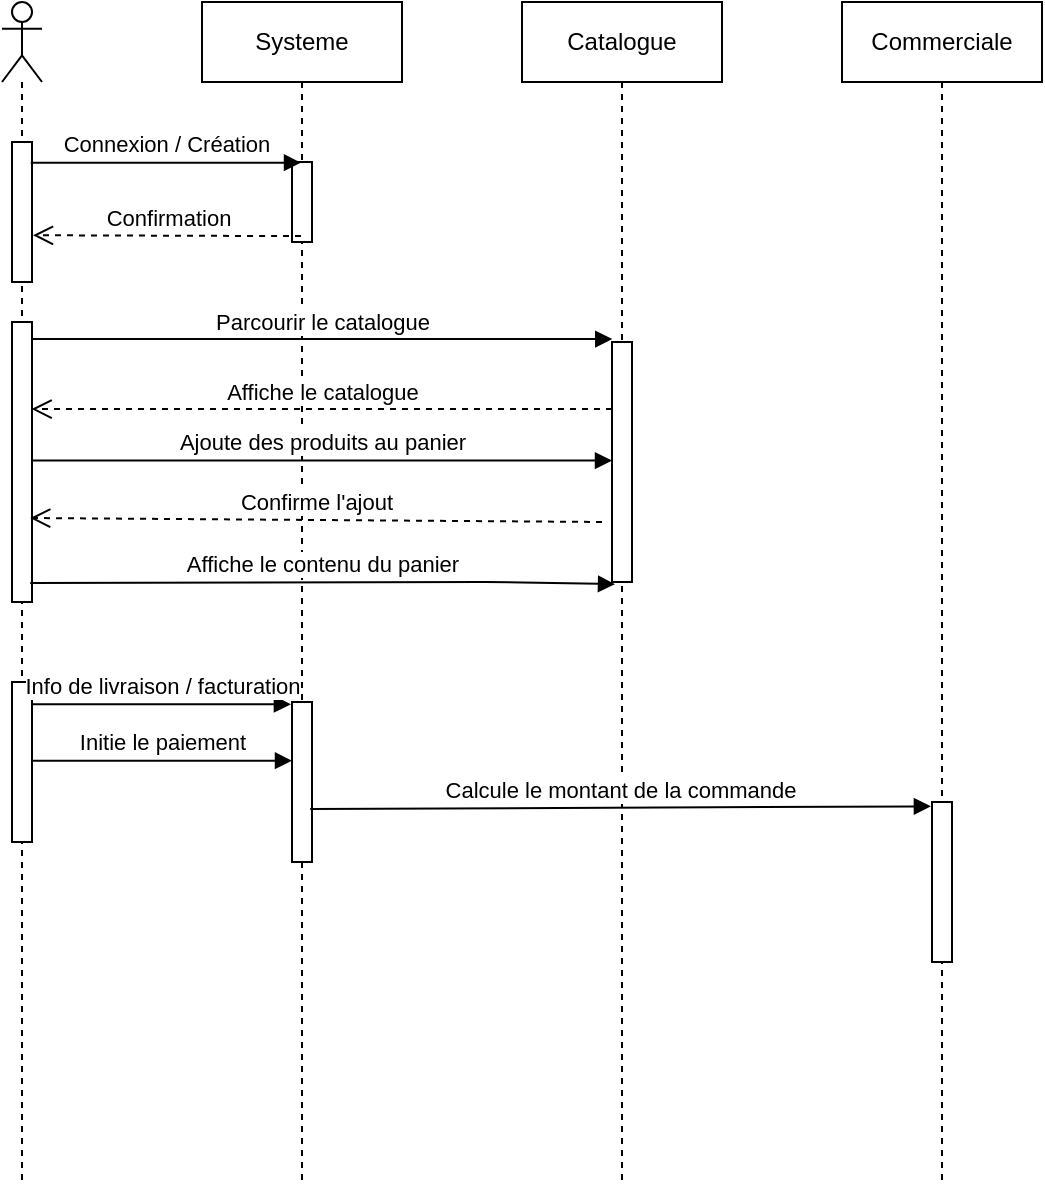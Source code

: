 <mxfile>
    <diagram id="s4ljH05xJMDupNafC5nw" name="Page-1">
        <mxGraphModel dx="779" dy="552" grid="1" gridSize="10" guides="1" tooltips="1" connect="1" arrows="1" fold="1" page="1" pageScale="1" pageWidth="827" pageHeight="1169" math="0" shadow="0">
            <root>
                <mxCell id="0"/>
                <mxCell id="1" parent="0"/>
                <mxCell id="5" value="" style="shape=umlLifeline;participant=umlActor;perimeter=lifelinePerimeter;whiteSpace=wrap;html=1;container=1;collapsible=0;recursiveResize=0;verticalAlign=top;spacingTop=36;outlineConnect=0;" vertex="1" parent="1">
                    <mxGeometry x="120" y="50" width="20" height="590" as="geometry"/>
                </mxCell>
                <mxCell id="10" value="" style="html=1;points=[];perimeter=orthogonalPerimeter;" vertex="1" parent="5">
                    <mxGeometry x="5" y="70" width="10" height="70" as="geometry"/>
                </mxCell>
                <mxCell id="13" value="" style="html=1;points=[];perimeter=orthogonalPerimeter;" vertex="1" parent="5">
                    <mxGeometry x="5" y="160" width="10" height="140" as="geometry"/>
                </mxCell>
                <mxCell id="25" value="" style="html=1;points=[];perimeter=orthogonalPerimeter;" vertex="1" parent="5">
                    <mxGeometry x="5" y="340" width="10" height="80" as="geometry"/>
                </mxCell>
                <mxCell id="7" value="Systeme" style="shape=umlLifeline;perimeter=lifelinePerimeter;whiteSpace=wrap;html=1;container=1;collapsible=0;recursiveResize=0;outlineConnect=0;" vertex="1" parent="1">
                    <mxGeometry x="220" y="50" width="100" height="590" as="geometry"/>
                </mxCell>
                <mxCell id="24" value="" style="html=1;points=[];perimeter=orthogonalPerimeter;" vertex="1" parent="7">
                    <mxGeometry x="45" y="80" width="10" height="40" as="geometry"/>
                </mxCell>
                <mxCell id="26" value="" style="html=1;points=[];perimeter=orthogonalPerimeter;" vertex="1" parent="7">
                    <mxGeometry x="45" y="350" width="10" height="80" as="geometry"/>
                </mxCell>
                <mxCell id="8" value="Catalogue" style="shape=umlLifeline;perimeter=lifelinePerimeter;whiteSpace=wrap;html=1;container=1;collapsible=0;recursiveResize=0;outlineConnect=0;" vertex="1" parent="1">
                    <mxGeometry x="380" y="50" width="100" height="590" as="geometry"/>
                </mxCell>
                <mxCell id="16" value="" style="html=1;points=[];perimeter=orthogonalPerimeter;" vertex="1" parent="8">
                    <mxGeometry x="45" y="170" width="10" height="120" as="geometry"/>
                </mxCell>
                <mxCell id="9" value="Commerciale" style="shape=umlLifeline;perimeter=lifelinePerimeter;whiteSpace=wrap;html=1;container=1;collapsible=0;recursiveResize=0;outlineConnect=0;" vertex="1" parent="1">
                    <mxGeometry x="540" y="50" width="100" height="590" as="geometry"/>
                </mxCell>
                <mxCell id="29" value="" style="html=1;points=[];perimeter=orthogonalPerimeter;" vertex="1" parent="9">
                    <mxGeometry x="45" y="400" width="10" height="80" as="geometry"/>
                </mxCell>
                <mxCell id="11" value="Connexion / Création" style="html=1;verticalAlign=bottom;endArrow=block;exitX=0.938;exitY=0.148;exitDx=0;exitDy=0;exitPerimeter=0;" edge="1" parent="1" source="10" target="7">
                    <mxGeometry width="80" relative="1" as="geometry">
                        <mxPoint x="110" y="170" as="sourcePoint"/>
                        <mxPoint x="190" y="170" as="targetPoint"/>
                    </mxGeometry>
                </mxCell>
                <mxCell id="12" value="Confirmation" style="html=1;verticalAlign=bottom;endArrow=open;dashed=1;endSize=8;entryX=1.048;entryY=0.666;entryDx=0;entryDy=0;entryPerimeter=0;" edge="1" parent="1" source="7" target="10">
                    <mxGeometry relative="1" as="geometry">
                        <mxPoint x="240" y="180" as="sourcePoint"/>
                        <mxPoint x="160" y="167" as="targetPoint"/>
                        <Array as="points">
                            <mxPoint x="250" y="167"/>
                        </Array>
                    </mxGeometry>
                </mxCell>
                <mxCell id="15" value="Parcourir le catalogue" style="html=1;verticalAlign=bottom;endArrow=block;entryX=0.014;entryY=-0.012;entryDx=0;entryDy=0;entryPerimeter=0;" edge="1" parent="1" source="13" target="16">
                    <mxGeometry width="80" relative="1" as="geometry">
                        <mxPoint x="150" y="220" as="sourcePoint"/>
                        <mxPoint x="240" y="220" as="targetPoint"/>
                    </mxGeometry>
                </mxCell>
                <mxCell id="17" value="Affiche le catalogue" style="html=1;verticalAlign=bottom;endArrow=open;dashed=1;endSize=8;entryX=0.979;entryY=0.311;entryDx=0;entryDy=0;entryPerimeter=0;" edge="1" parent="1" source="16" target="13">
                    <mxGeometry relative="1" as="geometry">
                        <mxPoint x="400" y="250" as="sourcePoint"/>
                        <mxPoint x="160" y="250" as="targetPoint"/>
                    </mxGeometry>
                </mxCell>
                <mxCell id="18" value="Ajoute des produits au panier" style="html=1;verticalAlign=bottom;endArrow=block;exitX=1.048;exitY=0.495;exitDx=0;exitDy=0;exitPerimeter=0;" edge="1" parent="1" source="13" target="16">
                    <mxGeometry width="80" relative="1" as="geometry">
                        <mxPoint x="154" y="270" as="sourcePoint"/>
                        <mxPoint x="414" y="270" as="targetPoint"/>
                    </mxGeometry>
                </mxCell>
                <mxCell id="19" value="Confirme l'ajout" style="html=1;verticalAlign=bottom;endArrow=open;dashed=1;endSize=8;entryX=0.91;entryY=0.7;entryDx=0;entryDy=0;entryPerimeter=0;" edge="1" parent="1" target="13">
                    <mxGeometry relative="1" as="geometry">
                        <mxPoint x="420" y="310" as="sourcePoint"/>
                        <mxPoint x="160" y="310" as="targetPoint"/>
                    </mxGeometry>
                </mxCell>
                <mxCell id="22" value="Affiche le contenu du panier" style="html=1;verticalAlign=bottom;endArrow=block;entryX=0.152;entryY=1.009;entryDx=0;entryDy=0;entryPerimeter=0;exitX=0.91;exitY=0.932;exitDx=0;exitDy=0;exitPerimeter=0;" edge="1" parent="1" source="13" target="16">
                    <mxGeometry width="80" relative="1" as="geometry">
                        <mxPoint x="160" y="340" as="sourcePoint"/>
                        <mxPoint x="400" y="340" as="targetPoint"/>
                        <Array as="points">
                            <mxPoint x="370" y="340"/>
                        </Array>
                    </mxGeometry>
                </mxCell>
                <mxCell id="23" value="Info de livraison / facturation" style="html=1;verticalAlign=bottom;endArrow=block;entryX=-0.055;entryY=0.014;entryDx=0;entryDy=0;entryPerimeter=0;" edge="1" parent="1" source="25" target="26">
                    <mxGeometry width="80" relative="1" as="geometry">
                        <mxPoint x="160" y="400" as="sourcePoint"/>
                        <mxPoint x="240" y="400" as="targetPoint"/>
                    </mxGeometry>
                </mxCell>
                <mxCell id="27" value="Initie le paiement" style="html=1;verticalAlign=bottom;endArrow=block;exitX=0.979;exitY=0.492;exitDx=0;exitDy=0;exitPerimeter=0;" edge="1" parent="1" source="25" target="26">
                    <mxGeometry width="80" relative="1" as="geometry">
                        <mxPoint x="150" y="430" as="sourcePoint"/>
                        <mxPoint x="230" y="430" as="targetPoint"/>
                    </mxGeometry>
                </mxCell>
                <mxCell id="28" value="Calcule le montant de la commande" style="html=1;verticalAlign=bottom;endArrow=block;entryX=-0.055;entryY=0.027;entryDx=0;entryDy=0;entryPerimeter=0;exitX=0.91;exitY=0.669;exitDx=0;exitDy=0;exitPerimeter=0;" edge="1" parent="1" source="26" target="29">
                    <mxGeometry width="80" relative="1" as="geometry">
                        <mxPoint x="300" y="452" as="sourcePoint"/>
                        <mxPoint x="370" y="450" as="targetPoint"/>
                    </mxGeometry>
                </mxCell>
            </root>
        </mxGraphModel>
    </diagram>
</mxfile>